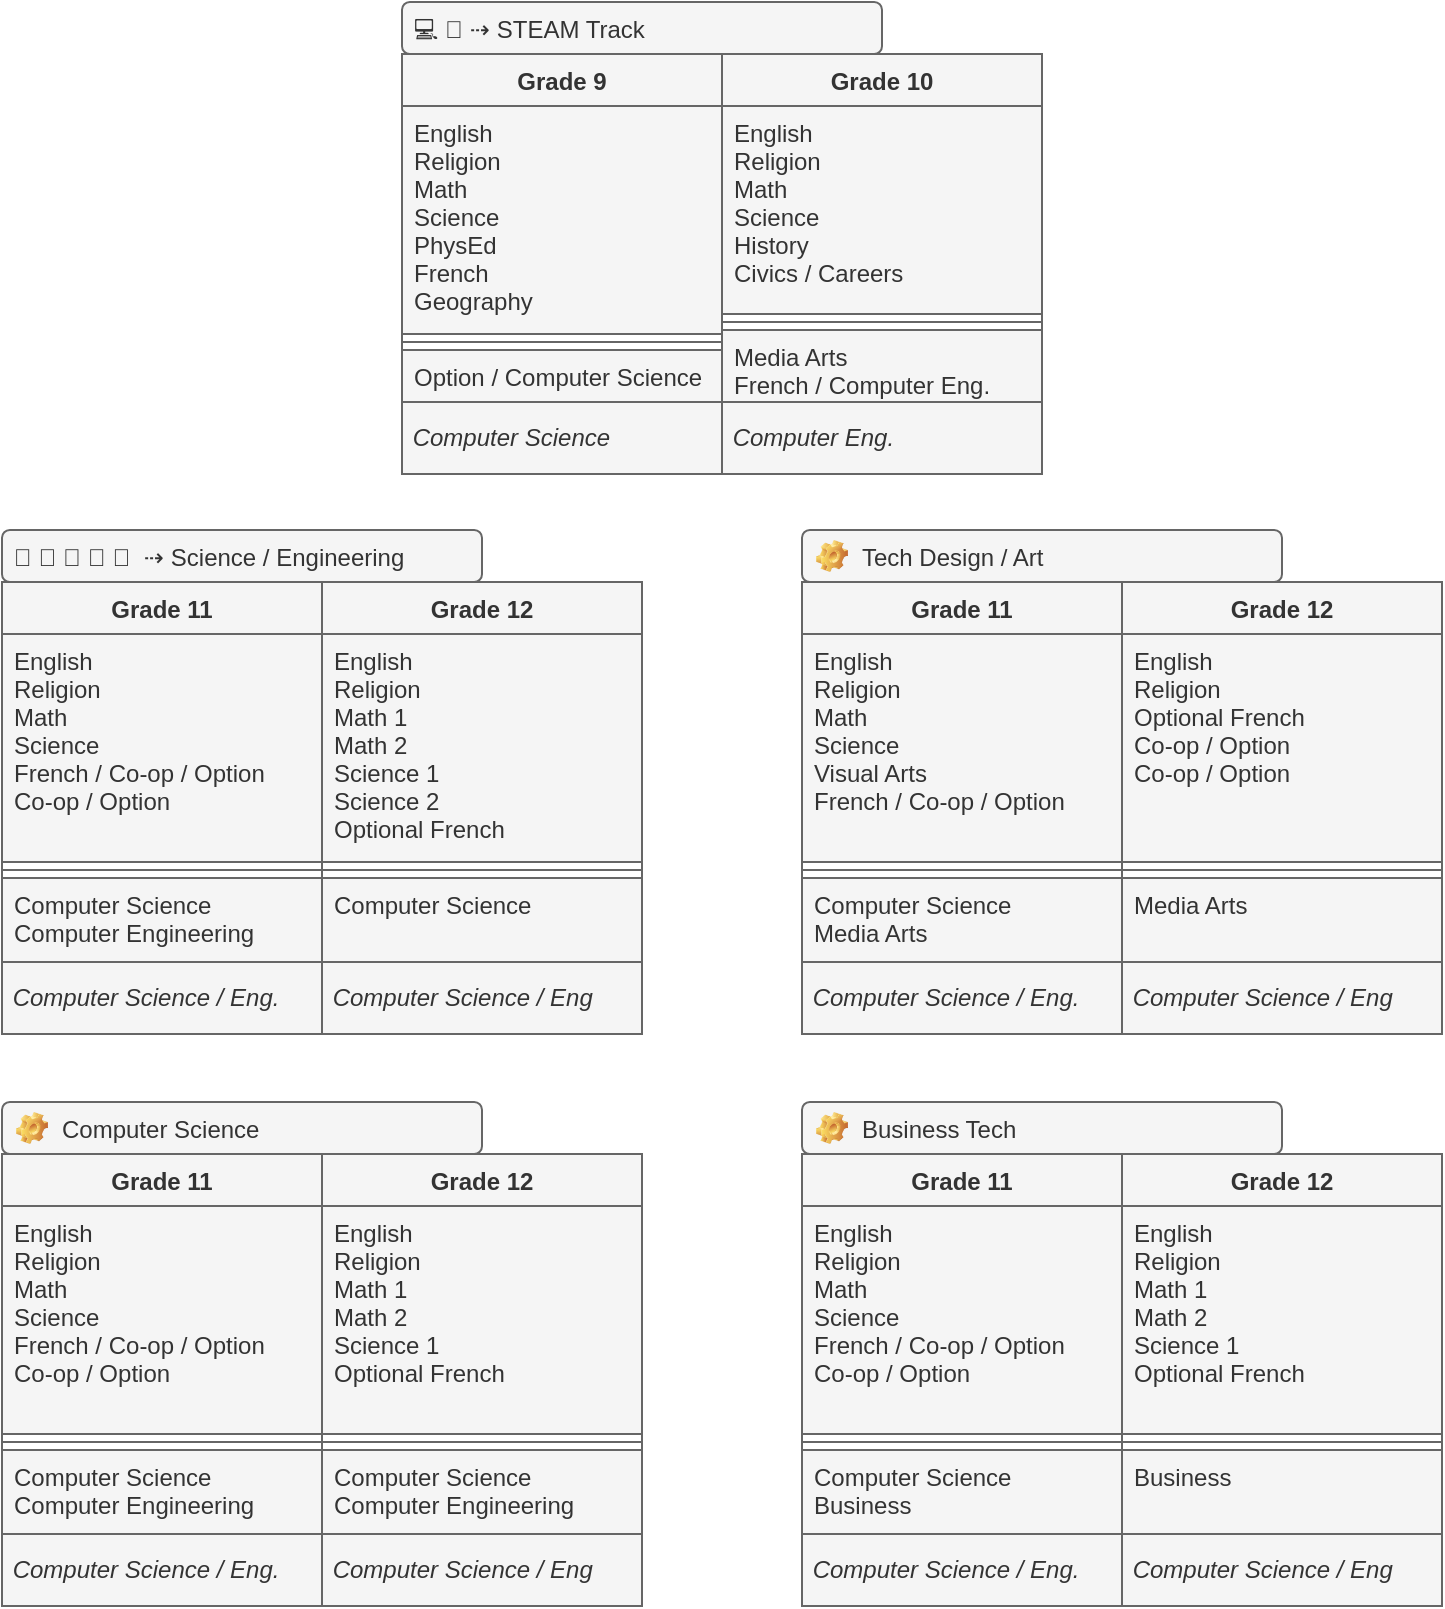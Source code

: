 <mxfile>
    <diagram id="nop7J7Rvb9QtNTo36faY" name="Page-1">
        <mxGraphModel dx="455" dy="485" grid="1" gridSize="10" guides="1" tooltips="1" connect="1" arrows="1" fold="1" page="1" pageScale="1" pageWidth="827" pageHeight="1169" math="0" shadow="0">
            <root>
                <mxCell id="0"/>
                <mxCell id="1" parent="0"/>
                <mxCell id="2" value="Grade 9" style="swimlane;fontStyle=1;align=center;verticalAlign=top;childLayout=stackLayout;horizontal=1;startSize=26;horizontalStack=0;resizeParent=1;resizeParentMax=0;resizeLast=0;collapsible=1;marginBottom=0;fillColor=#f5f5f5;fontColor=#333333;strokeColor=#666666;" vertex="1" parent="1">
                    <mxGeometry x="240" y="36" width="160" height="174" as="geometry">
                        <mxRectangle x="40" y="40" width="80" height="26" as="alternateBounds"/>
                    </mxGeometry>
                </mxCell>
                <mxCell id="3" value="English&#10;Religion&#10;Math&#10;Science&#10;PhysEd&#10;French&#10;Geography" style="text;strokeColor=#666666;fillColor=#f5f5f5;align=left;verticalAlign=top;spacingLeft=4;spacingRight=4;overflow=hidden;rotatable=0;points=[[0,0.5],[1,0.5]];portConstraint=eastwest;fontColor=#333333;" vertex="1" parent="2">
                    <mxGeometry y="26" width="160" height="114" as="geometry"/>
                </mxCell>
                <mxCell id="4" value="" style="line;strokeWidth=1;fillColor=#f5f5f5;align=left;verticalAlign=middle;spacingTop=-1;spacingLeft=3;spacingRight=3;rotatable=0;labelPosition=right;points=[];portConstraint=eastwest;fontColor=#333333;strokeColor=#666666;" vertex="1" parent="2">
                    <mxGeometry y="140" width="160" height="8" as="geometry"/>
                </mxCell>
                <mxCell id="5" value="Option / Computer Science" style="text;strokeColor=#666666;fillColor=#f5f5f5;align=left;verticalAlign=top;spacingLeft=4;spacingRight=4;overflow=hidden;rotatable=0;points=[[0,0.5],[1,0.5]];portConstraint=eastwest;fontColor=#333333;" vertex="1" parent="2">
                    <mxGeometry y="148" width="160" height="26" as="geometry"/>
                </mxCell>
                <mxCell id="10" value="Grade 11" style="swimlane;fontStyle=1;align=center;verticalAlign=top;childLayout=stackLayout;horizontal=1;startSize=26;horizontalStack=0;resizeParent=1;resizeParentMax=0;resizeLast=0;collapsible=1;marginBottom=0;fillColor=#f5f5f5;fontColor=#333333;strokeColor=#666666;" vertex="1" parent="1">
                    <mxGeometry x="40" y="300" width="160" height="190" as="geometry">
                        <mxRectangle x="40" y="40" width="80" height="26" as="alternateBounds"/>
                    </mxGeometry>
                </mxCell>
                <mxCell id="11" value="English&#10;Religion&#10;Math&#10;Science&#10;French / Co-op / Option&#10;Co-op / Option" style="text;fillColor=#f5f5f5;align=left;verticalAlign=top;spacingLeft=4;spacingRight=4;overflow=hidden;rotatable=0;points=[[0,0.5],[1,0.5]];portConstraint=eastwest;fontColor=#333333;strokeColor=#666666;" vertex="1" parent="10">
                    <mxGeometry y="26" width="160" height="114" as="geometry"/>
                </mxCell>
                <mxCell id="12" value="" style="line;strokeWidth=1;fillColor=#f5f5f5;align=left;verticalAlign=middle;spacingTop=-1;spacingLeft=3;spacingRight=3;rotatable=0;labelPosition=right;points=[];portConstraint=eastwest;fontColor=#333333;strokeColor=#666666;" vertex="1" parent="10">
                    <mxGeometry y="140" width="160" height="8" as="geometry"/>
                </mxCell>
                <mxCell id="13" value="Computer Science&#10;Computer Engineering" style="text;strokeColor=#666666;fillColor=#f5f5f5;align=left;verticalAlign=top;spacingLeft=4;spacingRight=4;overflow=hidden;rotatable=0;points=[[0,0.5],[1,0.5]];portConstraint=eastwest;fontColor=#333333;" vertex="1" parent="10">
                    <mxGeometry y="148" width="160" height="42" as="geometry"/>
                </mxCell>
                <mxCell id="14" value="Grade 12" style="swimlane;fontStyle=1;align=center;verticalAlign=top;childLayout=stackLayout;horizontal=1;startSize=26;horizontalStack=0;resizeParent=1;resizeParentMax=0;resizeLast=0;collapsible=1;marginBottom=0;fillColor=#f5f5f5;fontColor=#333333;strokeColor=#666666;" vertex="1" parent="1">
                    <mxGeometry x="200" y="300" width="160" height="190" as="geometry">
                        <mxRectangle x="40" y="40" width="80" height="26" as="alternateBounds"/>
                    </mxGeometry>
                </mxCell>
                <mxCell id="15" value="English&#10;Religion&#10;Math 1&#10;Math 2&#10;Science 1&#10;Science 2&#10;Optional French" style="text;fillColor=#f5f5f5;align=left;verticalAlign=top;spacingLeft=4;spacingRight=4;overflow=hidden;rotatable=0;points=[[0,0.5],[1,0.5]];portConstraint=eastwest;fontColor=#333333;strokeColor=#666666;" vertex="1" parent="14">
                    <mxGeometry y="26" width="160" height="114" as="geometry"/>
                </mxCell>
                <mxCell id="16" value="" style="line;strokeWidth=1;fillColor=#f5f5f5;align=left;verticalAlign=middle;spacingTop=-1;spacingLeft=3;spacingRight=3;rotatable=0;labelPosition=right;points=[];portConstraint=eastwest;fontColor=#333333;strokeColor=#666666;" vertex="1" parent="14">
                    <mxGeometry y="140" width="160" height="8" as="geometry"/>
                </mxCell>
                <mxCell id="17" value="Computer Science" style="text;strokeColor=#666666;fillColor=#f5f5f5;align=left;verticalAlign=top;spacingLeft=4;spacingRight=4;overflow=hidden;rotatable=0;points=[[0,0.5],[1,0.5]];portConstraint=eastwest;fontColor=#333333;" vertex="1" parent="14">
                    <mxGeometry y="148" width="160" height="42" as="geometry"/>
                </mxCell>
                <mxCell id="20" value="&lt;i&gt;&amp;nbsp;Computer Science&lt;/i&gt;" style="html=1;align=left;fillColor=#f5f5f5;fontColor=#333333;strokeColor=#666666;" vertex="1" parent="1">
                    <mxGeometry x="240" y="210" width="160" height="36" as="geometry"/>
                </mxCell>
                <mxCell id="22" value="&lt;i&gt;&amp;nbsp;Computer Science / Eng.&lt;/i&gt;" style="html=1;align=left;fillColor=#f5f5f5;fontColor=#333333;strokeColor=#666666;" vertex="1" parent="1">
                    <mxGeometry x="40" y="490" width="160" height="36" as="geometry"/>
                </mxCell>
                <mxCell id="23" value="&lt;i&gt;&amp;nbsp;Computer Science / Eng&lt;/i&gt;" style="html=1;align=left;fillColor=#f5f5f5;fontColor=#333333;strokeColor=#666666;" vertex="1" parent="1">
                    <mxGeometry x="200" y="490" width="160" height="36" as="geometry"/>
                </mxCell>
                <mxCell id="24" value="Grade 11" style="swimlane;fontStyle=1;align=center;verticalAlign=top;childLayout=stackLayout;horizontal=1;startSize=26;horizontalStack=0;resizeParent=1;resizeParentMax=0;resizeLast=0;collapsible=1;marginBottom=0;fillColor=#f5f5f5;fontColor=#333333;strokeColor=#666666;" vertex="1" parent="1">
                    <mxGeometry x="440" y="300" width="160" height="190" as="geometry">
                        <mxRectangle x="40" y="40" width="80" height="26" as="alternateBounds"/>
                    </mxGeometry>
                </mxCell>
                <mxCell id="25" value="English&#10;Religion&#10;Math&#10;Science&#10;Visual Arts&#10;French / Co-op / Option" style="text;fillColor=#f5f5f5;align=left;verticalAlign=top;spacingLeft=4;spacingRight=4;overflow=hidden;rotatable=0;points=[[0,0.5],[1,0.5]];portConstraint=eastwest;fontColor=#333333;strokeColor=#666666;" vertex="1" parent="24">
                    <mxGeometry y="26" width="160" height="114" as="geometry"/>
                </mxCell>
                <mxCell id="26" value="" style="line;strokeWidth=1;fillColor=#f5f5f5;align=left;verticalAlign=middle;spacingTop=-1;spacingLeft=3;spacingRight=3;rotatable=0;labelPosition=right;points=[];portConstraint=eastwest;fontColor=#333333;strokeColor=#666666;" vertex="1" parent="24">
                    <mxGeometry y="140" width="160" height="8" as="geometry"/>
                </mxCell>
                <mxCell id="27" value="Computer Science&#10;Media Arts" style="text;strokeColor=#666666;fillColor=#f5f5f5;align=left;verticalAlign=top;spacingLeft=4;spacingRight=4;overflow=hidden;rotatable=0;points=[[0,0.5],[1,0.5]];portConstraint=eastwest;fontColor=#333333;" vertex="1" parent="24">
                    <mxGeometry y="148" width="160" height="42" as="geometry"/>
                </mxCell>
                <mxCell id="28" value="Grade 12" style="swimlane;fontStyle=1;align=center;verticalAlign=top;childLayout=stackLayout;horizontal=1;startSize=26;horizontalStack=0;resizeParent=1;resizeParentMax=0;resizeLast=0;collapsible=1;marginBottom=0;fillColor=#f5f5f5;fontColor=#333333;strokeColor=#666666;" vertex="1" parent="1">
                    <mxGeometry x="600" y="300" width="160" height="190" as="geometry">
                        <mxRectangle x="40" y="40" width="80" height="26" as="alternateBounds"/>
                    </mxGeometry>
                </mxCell>
                <mxCell id="29" value="English&#10;Religion&#10;Optional French&#10;Co-op / Option&#10;Co-op / Option&#10;" style="text;fillColor=#f5f5f5;align=left;verticalAlign=top;spacingLeft=4;spacingRight=4;overflow=hidden;rotatable=0;points=[[0,0.5],[1,0.5]];portConstraint=eastwest;fontColor=#333333;strokeColor=#666666;" vertex="1" parent="28">
                    <mxGeometry y="26" width="160" height="114" as="geometry"/>
                </mxCell>
                <mxCell id="30" value="" style="line;strokeWidth=1;fillColor=#f5f5f5;align=left;verticalAlign=middle;spacingTop=-1;spacingLeft=3;spacingRight=3;rotatable=0;labelPosition=right;points=[];portConstraint=eastwest;fontColor=#333333;strokeColor=#666666;" vertex="1" parent="28">
                    <mxGeometry y="140" width="160" height="8" as="geometry"/>
                </mxCell>
                <mxCell id="31" value="Media Arts" style="text;strokeColor=#666666;fillColor=#f5f5f5;align=left;verticalAlign=top;spacingLeft=4;spacingRight=4;overflow=hidden;rotatable=0;points=[[0,0.5],[1,0.5]];portConstraint=eastwest;fontColor=#333333;" vertex="1" parent="28">
                    <mxGeometry y="148" width="160" height="42" as="geometry"/>
                </mxCell>
                <mxCell id="32" value="&lt;i&gt;&amp;nbsp;Computer Science / Eng.&lt;/i&gt;" style="html=1;align=left;fillColor=#f5f5f5;fontColor=#333333;strokeColor=#666666;" vertex="1" parent="1">
                    <mxGeometry x="440" y="490" width="160" height="36" as="geometry"/>
                </mxCell>
                <mxCell id="33" value="&lt;i&gt;&amp;nbsp;Computer Science / Eng&lt;/i&gt;" style="html=1;align=left;fillColor=#f5f5f5;fontColor=#333333;strokeColor=#666666;" vertex="1" parent="1">
                    <mxGeometry x="600" y="490" width="160" height="36" as="geometry"/>
                </mxCell>
                <mxCell id="35" value="Tech Design / Art" style="label;fontStyle=0;strokeColor=#666666;fillColor=#f5f5f5;align=left;verticalAlign=top;overflow=hidden;spacingLeft=28;spacingRight=4;rotatable=0;points=[[0,0.5],[1,0.5]];portConstraint=eastwest;imageWidth=16;imageHeight=16;image=img/clipart/Gear_128x128.png;fontColor=#333333;" vertex="1" parent="1">
                    <mxGeometry x="440" y="274" width="240" height="26" as="geometry"/>
                </mxCell>
                <mxCell id="36" value="Grade 11" style="swimlane;fontStyle=1;align=center;verticalAlign=top;childLayout=stackLayout;horizontal=1;startSize=26;horizontalStack=0;resizeParent=1;resizeParentMax=0;resizeLast=0;collapsible=1;marginBottom=0;fillColor=#f5f5f5;fontColor=#333333;strokeColor=#666666;" vertex="1" parent="1">
                    <mxGeometry x="40" y="586" width="160" height="190" as="geometry">
                        <mxRectangle x="40" y="40" width="80" height="26" as="alternateBounds"/>
                    </mxGeometry>
                </mxCell>
                <mxCell id="37" value="English&#10;Religion&#10;Math&#10;Science&#10;French / Co-op / Option&#10;Co-op / Option" style="text;strokeColor=#666666;fillColor=#f5f5f5;align=left;verticalAlign=top;spacingLeft=4;spacingRight=4;overflow=hidden;rotatable=0;points=[[0,0.5],[1,0.5]];portConstraint=eastwest;fontColor=#333333;" vertex="1" parent="36">
                    <mxGeometry y="26" width="160" height="114" as="geometry"/>
                </mxCell>
                <mxCell id="38" value="" style="line;strokeWidth=1;fillColor=#f5f5f5;align=left;verticalAlign=middle;spacingTop=-1;spacingLeft=3;spacingRight=3;rotatable=0;labelPosition=right;points=[];portConstraint=eastwest;fontColor=#333333;strokeColor=#666666;" vertex="1" parent="36">
                    <mxGeometry y="140" width="160" height="8" as="geometry"/>
                </mxCell>
                <mxCell id="39" value="Computer Science&#10;Computer Engineering" style="text;strokeColor=#666666;fillColor=#f5f5f5;align=left;verticalAlign=top;spacingLeft=4;spacingRight=4;overflow=hidden;rotatable=0;points=[[0,0.5],[1,0.5]];portConstraint=eastwest;fontColor=#333333;" vertex="1" parent="36">
                    <mxGeometry y="148" width="160" height="42" as="geometry"/>
                </mxCell>
                <mxCell id="40" value="Grade 12" style="swimlane;fontStyle=1;align=center;verticalAlign=top;childLayout=stackLayout;horizontal=1;startSize=26;horizontalStack=0;resizeParent=1;resizeParentMax=0;resizeLast=0;collapsible=1;marginBottom=0;fillColor=#f5f5f5;fontColor=#333333;strokeColor=#666666;" vertex="1" parent="1">
                    <mxGeometry x="200" y="586" width="160" height="190" as="geometry">
                        <mxRectangle x="40" y="40" width="80" height="26" as="alternateBounds"/>
                    </mxGeometry>
                </mxCell>
                <mxCell id="41" value="English&#10;Religion&#10;Math 1&#10;Math 2&#10;Science 1&#10;Optional French" style="text;strokeColor=#666666;fillColor=#f5f5f5;align=left;verticalAlign=top;spacingLeft=4;spacingRight=4;overflow=hidden;rotatable=0;points=[[0,0.5],[1,0.5]];portConstraint=eastwest;fontColor=#333333;" vertex="1" parent="40">
                    <mxGeometry y="26" width="160" height="114" as="geometry"/>
                </mxCell>
                <mxCell id="42" value="" style="line;strokeWidth=1;fillColor=#f5f5f5;align=left;verticalAlign=middle;spacingTop=-1;spacingLeft=3;spacingRight=3;rotatable=0;labelPosition=right;points=[];portConstraint=eastwest;fontColor=#333333;strokeColor=#666666;" vertex="1" parent="40">
                    <mxGeometry y="140" width="160" height="8" as="geometry"/>
                </mxCell>
                <mxCell id="43" value="Computer Science&#10;Computer Engineering" style="text;strokeColor=#666666;fillColor=#f5f5f5;align=left;verticalAlign=top;spacingLeft=4;spacingRight=4;overflow=hidden;rotatable=0;points=[[0,0.5],[1,0.5]];portConstraint=eastwest;fontColor=#333333;" vertex="1" parent="40">
                    <mxGeometry y="148" width="160" height="42" as="geometry"/>
                </mxCell>
                <mxCell id="44" value="&lt;i&gt;&amp;nbsp;Computer Science / Eng.&lt;/i&gt;" style="html=1;align=left;fillColor=#f5f5f5;fontColor=#333333;strokeColor=#666666;" vertex="1" parent="1">
                    <mxGeometry x="40" y="776" width="160" height="36" as="geometry"/>
                </mxCell>
                <mxCell id="45" value="&lt;i&gt;&amp;nbsp;Computer Science / Eng&lt;/i&gt;" style="html=1;align=left;fillColor=#f5f5f5;fontColor=#333333;strokeColor=#666666;" vertex="1" parent="1">
                    <mxGeometry x="200" y="776" width="160" height="36" as="geometry"/>
                </mxCell>
                <mxCell id="46" value="Computer Science" style="label;fontStyle=0;strokeColor=#666666;fillColor=#f5f5f5;align=left;verticalAlign=top;overflow=hidden;spacingLeft=28;spacingRight=4;rotatable=0;points=[[0,0.5],[1,0.5]];portConstraint=eastwest;imageWidth=16;imageHeight=16;image=img/clipart/Gear_128x128.png;fontColor=#333333;" vertex="1" parent="1">
                    <mxGeometry x="40" y="560" width="240" height="26" as="geometry"/>
                </mxCell>
                <mxCell id="47" value="Grade 11" style="swimlane;fontStyle=1;align=center;verticalAlign=top;childLayout=stackLayout;horizontal=1;startSize=26;horizontalStack=0;resizeParent=1;resizeParentMax=0;resizeLast=0;collapsible=1;marginBottom=0;fillColor=#f5f5f5;fontColor=#333333;strokeColor=#666666;" vertex="1" parent="1">
                    <mxGeometry x="440" y="586" width="160" height="190" as="geometry">
                        <mxRectangle x="40" y="40" width="80" height="26" as="alternateBounds"/>
                    </mxGeometry>
                </mxCell>
                <mxCell id="48" value="English&#10;Religion&#10;Math&#10;Science&#10;French / Co-op / Option&#10;Co-op / Option" style="text;strokeColor=#666666;fillColor=#f5f5f5;align=left;verticalAlign=top;spacingLeft=4;spacingRight=4;overflow=hidden;rotatable=0;points=[[0,0.5],[1,0.5]];portConstraint=eastwest;fontColor=#333333;" vertex="1" parent="47">
                    <mxGeometry y="26" width="160" height="114" as="geometry"/>
                </mxCell>
                <mxCell id="49" value="" style="line;strokeWidth=1;fillColor=#f5f5f5;align=left;verticalAlign=middle;spacingTop=-1;spacingLeft=3;spacingRight=3;rotatable=0;labelPosition=right;points=[];portConstraint=eastwest;fontColor=#333333;strokeColor=#666666;" vertex="1" parent="47">
                    <mxGeometry y="140" width="160" height="8" as="geometry"/>
                </mxCell>
                <mxCell id="50" value="Computer Science&#10;Business" style="text;strokeColor=#666666;fillColor=#f5f5f5;align=left;verticalAlign=top;spacingLeft=4;spacingRight=4;overflow=hidden;rotatable=0;points=[[0,0.5],[1,0.5]];portConstraint=eastwest;fontColor=#333333;" vertex="1" parent="47">
                    <mxGeometry y="148" width="160" height="42" as="geometry"/>
                </mxCell>
                <mxCell id="51" value="Grade 12" style="swimlane;fontStyle=1;align=center;verticalAlign=top;childLayout=stackLayout;horizontal=1;startSize=26;horizontalStack=0;resizeParent=1;resizeParentMax=0;resizeLast=0;collapsible=1;marginBottom=0;fillColor=#f5f5f5;fontColor=#333333;strokeColor=#666666;" vertex="1" parent="1">
                    <mxGeometry x="600" y="586" width="160" height="190" as="geometry">
                        <mxRectangle x="40" y="40" width="80" height="26" as="alternateBounds"/>
                    </mxGeometry>
                </mxCell>
                <mxCell id="52" value="English&#10;Religion&#10;Math 1&#10;Math 2&#10;Science 1&#10;Optional French" style="text;strokeColor=#666666;fillColor=#f5f5f5;align=left;verticalAlign=top;spacingLeft=4;spacingRight=4;overflow=hidden;rotatable=0;points=[[0,0.5],[1,0.5]];portConstraint=eastwest;fontColor=#333333;" vertex="1" parent="51">
                    <mxGeometry y="26" width="160" height="114" as="geometry"/>
                </mxCell>
                <mxCell id="53" value="" style="line;strokeWidth=1;fillColor=#f5f5f5;align=left;verticalAlign=middle;spacingTop=-1;spacingLeft=3;spacingRight=3;rotatable=0;labelPosition=right;points=[];portConstraint=eastwest;fontColor=#333333;strokeColor=#666666;" vertex="1" parent="51">
                    <mxGeometry y="140" width="160" height="8" as="geometry"/>
                </mxCell>
                <mxCell id="54" value="Business" style="text;strokeColor=#666666;fillColor=#f5f5f5;align=left;verticalAlign=top;spacingLeft=4;spacingRight=4;overflow=hidden;rotatable=0;points=[[0,0.5],[1,0.5]];portConstraint=eastwest;fontColor=#333333;" vertex="1" parent="51">
                    <mxGeometry y="148" width="160" height="42" as="geometry"/>
                </mxCell>
                <mxCell id="55" value="&lt;i&gt;&amp;nbsp;Computer Science / Eng.&lt;/i&gt;" style="html=1;align=left;fillColor=#f5f5f5;fontColor=#333333;strokeColor=#666666;" vertex="1" parent="1">
                    <mxGeometry x="440" y="776" width="160" height="36" as="geometry"/>
                </mxCell>
                <mxCell id="56" value="&lt;i&gt;&amp;nbsp;Computer Science / Eng&lt;/i&gt;" style="html=1;align=left;fillColor=#f5f5f5;fontColor=#333333;strokeColor=#666666;" vertex="1" parent="1">
                    <mxGeometry x="600" y="776" width="160" height="36" as="geometry"/>
                </mxCell>
                <mxCell id="57" value="Business Tech" style="label;fontStyle=0;strokeColor=#666666;fillColor=#f5f5f5;align=left;verticalAlign=top;overflow=hidden;spacingLeft=28;spacingRight=4;rotatable=0;points=[[0,0.5],[1,0.5]];portConstraint=eastwest;imageWidth=16;imageHeight=16;image=img/clipart/Gear_128x128.png;fontColor=#333333;" vertex="1" parent="1">
                    <mxGeometry x="440" y="560" width="240" height="26" as="geometry"/>
                </mxCell>
                <mxCell id="58" value="Grade 10" style="swimlane;fontStyle=1;align=center;verticalAlign=top;childLayout=stackLayout;horizontal=1;startSize=26;horizontalStack=0;resizeParent=1;resizeParentMax=0;resizeLast=0;collapsible=1;marginBottom=0;fillColor=#f5f5f5;fontColor=#333333;strokeColor=#666666;" vertex="1" parent="1">
                    <mxGeometry x="400" y="36" width="160" height="182" as="geometry">
                        <mxRectangle x="40" y="40" width="80" height="26" as="alternateBounds"/>
                    </mxGeometry>
                </mxCell>
                <mxCell id="59" value="English&#10;Religion&#10;Math&#10;Science&#10;History&#10;Civics / Careers" style="text;strokeColor=#666666;fillColor=#f5f5f5;align=left;verticalAlign=top;spacingLeft=4;spacingRight=4;overflow=hidden;rotatable=0;points=[[0,0.5],[1,0.5]];portConstraint=eastwest;fontColor=#333333;" vertex="1" parent="58">
                    <mxGeometry y="26" width="160" height="104" as="geometry"/>
                </mxCell>
                <mxCell id="60" value="" style="line;strokeWidth=1;fillColor=#f5f5f5;align=left;verticalAlign=middle;spacingTop=-1;spacingLeft=3;spacingRight=3;rotatable=0;labelPosition=right;points=[];portConstraint=eastwest;fontColor=#333333;strokeColor=#666666;" vertex="1" parent="58">
                    <mxGeometry y="130" width="160" height="8" as="geometry"/>
                </mxCell>
                <mxCell id="61" value="Media Arts&#10;French / Computer Eng." style="text;strokeColor=#666666;fillColor=#f5f5f5;align=left;verticalAlign=top;spacingLeft=4;spacingRight=4;overflow=hidden;rotatable=0;points=[[0,0.5],[1,0.5]];portConstraint=eastwest;fontColor=#333333;" vertex="1" parent="58">
                    <mxGeometry y="138" width="160" height="44" as="geometry"/>
                </mxCell>
                <mxCell id="62" value="&lt;i&gt;&amp;nbsp;Computer Eng.&lt;/i&gt;" style="html=1;align=left;fillColor=#f5f5f5;fontColor=#333333;strokeColor=#666666;" vertex="1" parent="1">
                    <mxGeometry x="400" y="210" width="160" height="36" as="geometry"/>
                </mxCell>
                <mxCell id="64" value="💻 🥷 ⇢ STEAM Track" style="text;strokeColor=#666666;fillColor=#f5f5f5;align=left;verticalAlign=top;spacingLeft=4;spacingRight=4;overflow=hidden;rotatable=0;points=[[0,0.5],[1,0.5]];portConstraint=eastwest;fontColor=#333333;rounded=1;" vertex="1" parent="1">
                    <mxGeometry x="240" y="10" width="240" height="26" as="geometry"/>
                </mxCell>
                <mxCell id="66" value="🔬 📡 🧪 🧫 🧬  ⇢ Science / Engineering" style="text;strokeColor=#666666;fillColor=#f5f5f5;align=left;verticalAlign=top;spacingLeft=4;spacingRight=4;overflow=hidden;rotatable=0;points=[[0,0.5],[1,0.5]];portConstraint=eastwest;fontColor=#333333;rounded=1;" vertex="1" parent="1">
                    <mxGeometry x="40" y="274" width="240" height="26" as="geometry"/>
                </mxCell>
            </root>
        </mxGraphModel>
    </diagram>
</mxfile>
